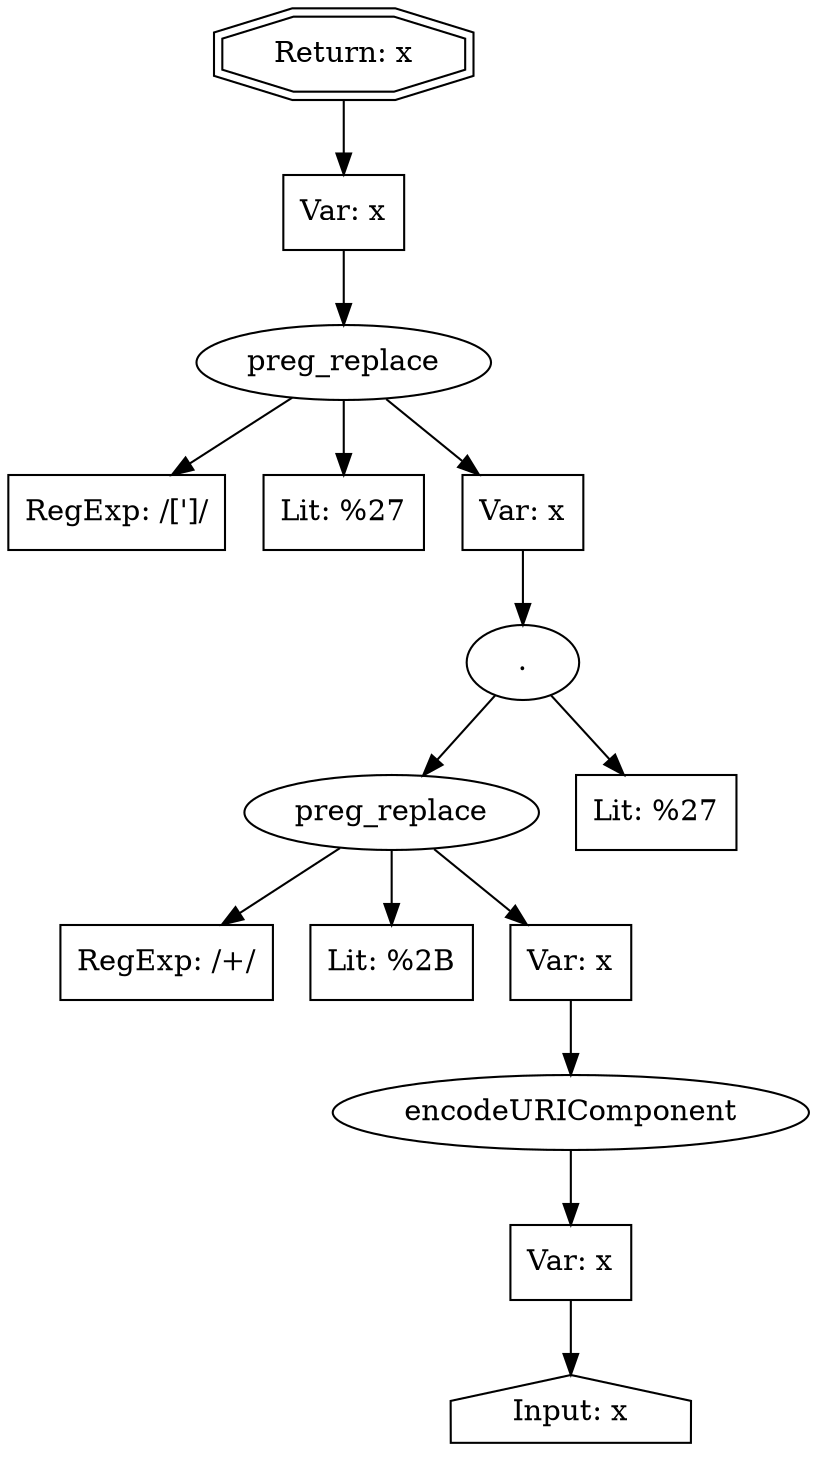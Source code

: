 // Finding: dd0f48e8-b23f-43aa-b806-117c6016a873
// Finding.url: https://example76.com/employer/13789##"></iframe></style></script></object></embed></textarea><img src=x onerror=taintfoxLog('94d0151eb357484da8ea1e844a148c1c')><!--/*
// Finding.parentloc: https://example76.com/employer/13789##"></iframe></style></script></object></embed></textarea><img src=x onerror=taintfoxLog('94d0151eb357484da8ea1e844a148c1c')><!--/*
// Finding.domain: example76.com
// Finding.base_domain: example76.com
// Finding.source: location.href
// Finding.sink: innerHTML
// Sanitizer.score: 1
// Sanitizer.name: o
// Sanitizer.location: https://platform.example136.com/widgets.js - o:1:7966
// Finding.begin: 155
// Finding.end: 336
// Finding.original_uuid: 20a8cf4e-9a67-4a2f-a4fa-756a6864290b
// Finding.TwentyFiveMillionFlowsId: -370970000
// Finding.script: https://i.example76.com/webpackBuild/154.20665ef49b0006ab14cf.js
// Finding.line: 1
// Exploit.uuid: 94d0151e-b357-484d-a8ea-1e844a148c1c
// Exploit.success: false
// Exploit.status: failure
// Exploit.method: C
// Exploit.type: html
// Exploit.token: attribute
// Exploit.content: href
// Exploit.quote_type: "
// Exploit.tag: a
// Exploit.break_out: #"></iframe></style></script></object></embed></textarea><img src=x onerror=
// Exploit.break_in: ><!--/*
// Exploit.payload: #"></iframe></style></script></object></embed></textarea><img src=x onerror=taintfoxLog(1)><!--/*
// Exploit.begin_taint_url: 0
// Exploit.end_taint_url: 28
// Exploit.replace_begin_url: 28
// Exploit.replace_end_url: 28
// Exploit.replace_begin_param: 121
// Exploit.replace_end_param: 121
// Issues.LargestEncodeAttrStringChain: 0
// Issues.LargestTextFragmentEncodeChainLength: 0
// Issues.HasApproximation: false
// Issues.HasMissingImplementation: false
// Issues.HasInfiniteRegexWithFunctionReplacer: false
// Issues.MergedSplitAndJoins: false
// Issues.HasUrlInRhsOfReplace: false
// Issues.HasUrlInLhsOfReplace: false
// Issues.HasCookieValueInLhsOfreplace: false
// Issues.HasCookieValueInRhsOfreplace: false
// Issues.HasCookieValueInMatchPattern: false
// Issues.HasCookieValueInExecPattern: false
// Issues.RemovedLRConcats: true
// Issues.RemovedReplaceArtifacts: false
// Issues.HasUrlInMatchPattern: false
// Issues.HasUrlInExecPattern: false
// Issues.RemovedNOPreplaces: false
// Issues.Known_sanitizer: false
// DepGraph.hash: 1340839757
// DepGraph.sanitizer_hash: 2125416047
// Removed LR concats 
// Removed LR concats 
digraph cfg {
n0 [shape=house, label="Input: x"];
n1 [shape=ellipse, label="encodeURIComponent"];
n2 [shape=box, label="Var: x"];
n3 [shape=ellipse, label="preg_replace"];
n4 [shape=box, label="RegExp: /\+/"];
n5 [shape=box, label="Lit: %2B"];
n6 [shape=box, label="Var: x"];
n7 [shape=ellipse, label="."];
n8 [shape=box, label="Lit: %27"];
n9 [shape=ellipse, label="preg_replace"];
n10 [shape=box, label="RegExp: /[']/"];
n11 [shape=box, label="Lit: %27"];
n12 [shape=box, label="Var: x"];
n13 [shape=box, label="Var: x"];
n14 [shape=doubleoctagon, label="Return: x"];
n2 -> n0;
n1 -> n2;
n6 -> n1;
n3 -> n4;
n3 -> n5;
n3 -> n6;
n7 -> n3;
n7 -> n8;
n12 -> n7;
n9 -> n10;
n9 -> n11;
n9 -> n12;
n13 -> n9;
n14 -> n13;
}